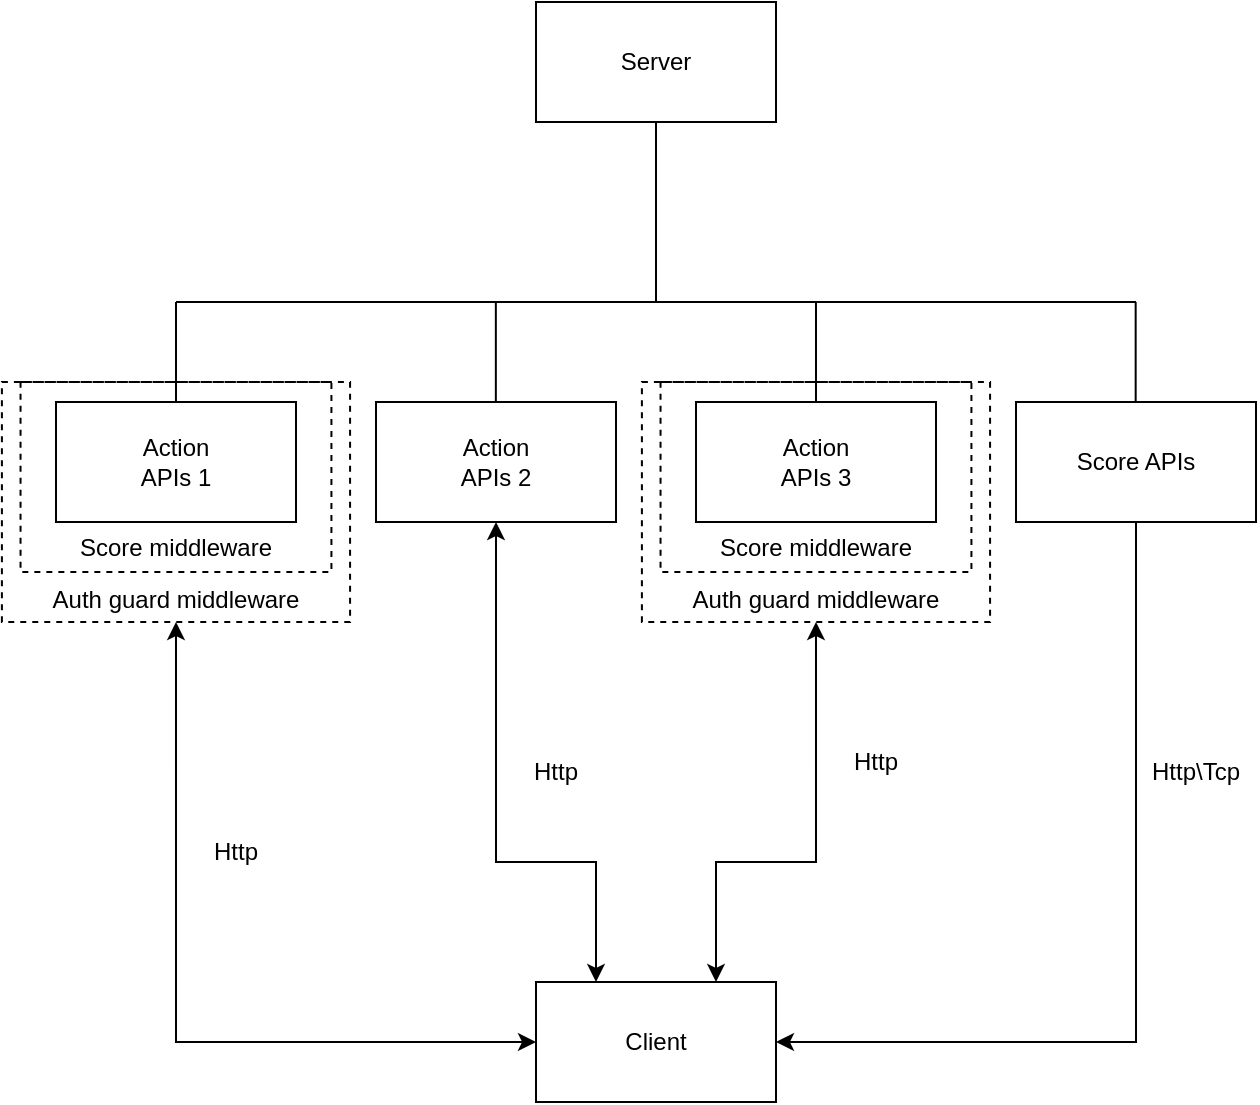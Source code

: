 <mxfile version="24.7.6">
  <diagram name="Page-1" id="BcokWDm1SxSqPGRh3ERR">
    <mxGraphModel dx="1320" dy="737" grid="1" gridSize="10" guides="1" tooltips="1" connect="1" arrows="1" fold="1" page="1" pageScale="1" pageWidth="850" pageHeight="1100" math="0" shadow="0">
      <root>
        <mxCell id="0" />
        <mxCell id="1" parent="0" />
        <mxCell id="Lp1mQBAHOF8rPBTYrX3S-23" value="" style="rounded=0;whiteSpace=wrap;html=1;" vertex="1" parent="1">
          <mxGeometry x="320" y="170" width="120" height="60" as="geometry" />
        </mxCell>
        <mxCell id="Lp1mQBAHOF8rPBTYrX3S-24" value="Server" style="text;html=1;align=center;verticalAlign=middle;whiteSpace=wrap;rounded=0;" vertex="1" parent="1">
          <mxGeometry x="350" y="185" width="60" height="30" as="geometry" />
        </mxCell>
        <mxCell id="Lp1mQBAHOF8rPBTYrX3S-25" value="" style="endArrow=none;html=1;rounded=0;exitX=0.5;exitY=1;exitDx=0;exitDy=0;endFill=0;" edge="1" parent="1" source="Lp1mQBAHOF8rPBTYrX3S-23">
          <mxGeometry width="50" height="50" relative="1" as="geometry">
            <mxPoint x="380" y="410" as="sourcePoint" />
            <mxPoint x="380" y="320" as="targetPoint" />
          </mxGeometry>
        </mxCell>
        <mxCell id="Lp1mQBAHOF8rPBTYrX3S-26" value="" style="endArrow=none;html=1;rounded=0;" edge="1" parent="1">
          <mxGeometry width="50" height="50" relative="1" as="geometry">
            <mxPoint x="140" y="320" as="sourcePoint" />
            <mxPoint x="620" y="320" as="targetPoint" />
          </mxGeometry>
        </mxCell>
        <mxCell id="Lp1mQBAHOF8rPBTYrX3S-27" value="" style="endArrow=none;html=1;rounded=0;" edge="1" parent="1">
          <mxGeometry width="50" height="50" relative="1" as="geometry">
            <mxPoint x="140" y="370" as="sourcePoint" />
            <mxPoint x="140" y="320" as="targetPoint" />
          </mxGeometry>
        </mxCell>
        <mxCell id="Lp1mQBAHOF8rPBTYrX3S-28" value="" style="endArrow=none;html=1;rounded=0;" edge="1" parent="1">
          <mxGeometry width="50" height="50" relative="1" as="geometry">
            <mxPoint x="299.92" y="370" as="sourcePoint" />
            <mxPoint x="299.92" y="320" as="targetPoint" />
          </mxGeometry>
        </mxCell>
        <mxCell id="Lp1mQBAHOF8rPBTYrX3S-29" value="" style="endArrow=none;html=1;rounded=0;" edge="1" parent="1">
          <mxGeometry width="50" height="50" relative="1" as="geometry">
            <mxPoint x="460" y="370" as="sourcePoint" />
            <mxPoint x="460" y="320" as="targetPoint" />
          </mxGeometry>
        </mxCell>
        <mxCell id="Lp1mQBAHOF8rPBTYrX3S-30" value="" style="rounded=0;whiteSpace=wrap;html=1;" vertex="1" parent="1">
          <mxGeometry x="80" y="370" width="120" height="60" as="geometry" />
        </mxCell>
        <mxCell id="Lp1mQBAHOF8rPBTYrX3S-31" value="Action APIs 1" style="text;html=1;align=center;verticalAlign=middle;whiteSpace=wrap;rounded=0;" vertex="1" parent="1">
          <mxGeometry x="110" y="385" width="60" height="30" as="geometry" />
        </mxCell>
        <mxCell id="Lp1mQBAHOF8rPBTYrX3S-32" value="" style="rounded=0;whiteSpace=wrap;html=1;" vertex="1" parent="1">
          <mxGeometry x="240" y="370" width="120" height="60" as="geometry" />
        </mxCell>
        <mxCell id="Lp1mQBAHOF8rPBTYrX3S-33" value="Action APIs 2" style="text;html=1;align=center;verticalAlign=middle;whiteSpace=wrap;rounded=0;" vertex="1" parent="1">
          <mxGeometry x="270" y="385" width="60" height="30" as="geometry" />
        </mxCell>
        <mxCell id="Lp1mQBAHOF8rPBTYrX3S-34" value="" style="rounded=0;whiteSpace=wrap;html=1;" vertex="1" parent="1">
          <mxGeometry x="400" y="370" width="120" height="60" as="geometry" />
        </mxCell>
        <mxCell id="Lp1mQBAHOF8rPBTYrX3S-35" value="Action APIs 3" style="text;html=1;align=center;verticalAlign=middle;whiteSpace=wrap;rounded=0;" vertex="1" parent="1">
          <mxGeometry x="430" y="385" width="60" height="30" as="geometry" />
        </mxCell>
        <mxCell id="Lp1mQBAHOF8rPBTYrX3S-37" value="" style="endArrow=none;html=1;rounded=0;" edge="1" parent="1">
          <mxGeometry width="50" height="50" relative="1" as="geometry">
            <mxPoint x="619.83" y="370" as="sourcePoint" />
            <mxPoint x="619.83" y="320" as="targetPoint" />
          </mxGeometry>
        </mxCell>
        <mxCell id="Lp1mQBAHOF8rPBTYrX3S-38" value="" style="rounded=0;whiteSpace=wrap;html=1;" vertex="1" parent="1">
          <mxGeometry x="560" y="370" width="120" height="60" as="geometry" />
        </mxCell>
        <mxCell id="Lp1mQBAHOF8rPBTYrX3S-39" value="Score APIs" style="text;html=1;align=center;verticalAlign=middle;whiteSpace=wrap;rounded=0;" vertex="1" parent="1">
          <mxGeometry x="585" y="387.5" width="70" height="25" as="geometry" />
        </mxCell>
        <mxCell id="Lp1mQBAHOF8rPBTYrX3S-40" value="" style="rounded=0;whiteSpace=wrap;html=1;dashed=1;fillColor=none;" vertex="1" parent="1">
          <mxGeometry x="62.27" y="360" width="155.45" height="95" as="geometry" />
        </mxCell>
        <mxCell id="Lp1mQBAHOF8rPBTYrX3S-42" value="Score middleware" style="text;html=1;align=center;verticalAlign=middle;whiteSpace=wrap;rounded=0;" vertex="1" parent="1">
          <mxGeometry x="90" y="435" width="100" height="15" as="geometry" />
        </mxCell>
        <mxCell id="Lp1mQBAHOF8rPBTYrX3S-44" value="" style="rounded=0;whiteSpace=wrap;html=1;dashed=1;fillColor=none;" vertex="1" parent="1">
          <mxGeometry x="382.27" y="360" width="155.45" height="95" as="geometry" />
        </mxCell>
        <mxCell id="Lp1mQBAHOF8rPBTYrX3S-45" value="Score middleware" style="text;html=1;align=center;verticalAlign=middle;whiteSpace=wrap;rounded=0;" vertex="1" parent="1">
          <mxGeometry x="410" y="435" width="100" height="15" as="geometry" />
        </mxCell>
        <mxCell id="Lp1mQBAHOF8rPBTYrX3S-47" value="" style="rounded=0;whiteSpace=wrap;html=1;dashed=1;fillColor=none;" vertex="1" parent="1">
          <mxGeometry x="52.95" y="360" width="174.09" height="120" as="geometry" />
        </mxCell>
        <mxCell id="Lp1mQBAHOF8rPBTYrX3S-48" value="Auth guard middleware" style="text;html=1;align=center;verticalAlign=middle;whiteSpace=wrap;rounded=0;" vertex="1" parent="1">
          <mxGeometry x="75" y="465" width="130" height="8" as="geometry" />
        </mxCell>
        <mxCell id="Lp1mQBAHOF8rPBTYrX3S-49" value="" style="rounded=0;whiteSpace=wrap;html=1;dashed=1;fillColor=none;" vertex="1" parent="1">
          <mxGeometry x="372.95" y="360" width="174.09" height="120" as="geometry" />
        </mxCell>
        <mxCell id="Lp1mQBAHOF8rPBTYrX3S-50" value="Auth guard middleware" style="text;html=1;align=center;verticalAlign=middle;whiteSpace=wrap;rounded=0;" vertex="1" parent="1">
          <mxGeometry x="395" y="465" width="130" height="8" as="geometry" />
        </mxCell>
        <mxCell id="Lp1mQBAHOF8rPBTYrX3S-51" value="" style="rounded=0;whiteSpace=wrap;html=1;" vertex="1" parent="1">
          <mxGeometry x="320" y="660" width="120" height="60" as="geometry" />
        </mxCell>
        <mxCell id="Lp1mQBAHOF8rPBTYrX3S-52" value="Client" style="text;html=1;align=center;verticalAlign=middle;whiteSpace=wrap;rounded=0;" vertex="1" parent="1">
          <mxGeometry x="350" y="675" width="60" height="30" as="geometry" />
        </mxCell>
        <mxCell id="Lp1mQBAHOF8rPBTYrX3S-54" value="" style="endArrow=classic;html=1;rounded=0;entryX=0.5;entryY=1;entryDx=0;entryDy=0;exitX=0;exitY=0.5;exitDx=0;exitDy=0;startArrow=classic;startFill=1;" edge="1" parent="1" source="Lp1mQBAHOF8rPBTYrX3S-51" target="Lp1mQBAHOF8rPBTYrX3S-47">
          <mxGeometry width="50" height="50" relative="1" as="geometry">
            <mxPoint x="390" y="680" as="sourcePoint" />
            <mxPoint x="440" y="630" as="targetPoint" />
            <Array as="points">
              <mxPoint x="140" y="690" />
              <mxPoint x="140" y="610" />
            </Array>
          </mxGeometry>
        </mxCell>
        <mxCell id="Lp1mQBAHOF8rPBTYrX3S-55" value="" style="endArrow=classic;html=1;rounded=0;exitX=0.25;exitY=0;exitDx=0;exitDy=0;entryX=0.5;entryY=1;entryDx=0;entryDy=0;startArrow=classic;startFill=1;" edge="1" parent="1" source="Lp1mQBAHOF8rPBTYrX3S-51" target="Lp1mQBAHOF8rPBTYrX3S-32">
          <mxGeometry width="50" height="50" relative="1" as="geometry">
            <mxPoint x="410" y="620" as="sourcePoint" />
            <mxPoint x="460" y="570" as="targetPoint" />
            <Array as="points">
              <mxPoint x="350" y="600" />
              <mxPoint x="300" y="600" />
            </Array>
          </mxGeometry>
        </mxCell>
        <mxCell id="Lp1mQBAHOF8rPBTYrX3S-56" value="" style="endArrow=classic;html=1;rounded=0;exitX=0.75;exitY=0;exitDx=0;exitDy=0;entryX=0.5;entryY=1;entryDx=0;entryDy=0;startArrow=classic;startFill=1;" edge="1" parent="1" source="Lp1mQBAHOF8rPBTYrX3S-51" target="Lp1mQBAHOF8rPBTYrX3S-49">
          <mxGeometry width="50" height="50" relative="1" as="geometry">
            <mxPoint x="410" y="620" as="sourcePoint" />
            <mxPoint x="460" y="570" as="targetPoint" />
            <Array as="points">
              <mxPoint x="410" y="600" />
              <mxPoint x="460" y="600" />
            </Array>
          </mxGeometry>
        </mxCell>
        <mxCell id="Lp1mQBAHOF8rPBTYrX3S-57" value="" style="endArrow=classic;html=1;rounded=0;exitX=0.5;exitY=1;exitDx=0;exitDy=0;entryX=1;entryY=0.5;entryDx=0;entryDy=0;" edge="1" parent="1" source="Lp1mQBAHOF8rPBTYrX3S-38" target="Lp1mQBAHOF8rPBTYrX3S-51">
          <mxGeometry width="50" height="50" relative="1" as="geometry">
            <mxPoint x="390" y="580" as="sourcePoint" />
            <mxPoint x="440" y="530" as="targetPoint" />
            <Array as="points">
              <mxPoint x="620" y="690" />
            </Array>
          </mxGeometry>
        </mxCell>
        <mxCell id="Lp1mQBAHOF8rPBTYrX3S-58" value="Http" style="text;html=1;align=center;verticalAlign=middle;whiteSpace=wrap;rounded=0;" vertex="1" parent="1">
          <mxGeometry x="140" y="580" width="60" height="30" as="geometry" />
        </mxCell>
        <mxCell id="Lp1mQBAHOF8rPBTYrX3S-59" value="Http" style="text;html=1;align=center;verticalAlign=middle;whiteSpace=wrap;rounded=0;" vertex="1" parent="1">
          <mxGeometry x="300" y="540" width="60" height="30" as="geometry" />
        </mxCell>
        <mxCell id="Lp1mQBAHOF8rPBTYrX3S-60" value="Http" style="text;html=1;align=center;verticalAlign=middle;whiteSpace=wrap;rounded=0;" vertex="1" parent="1">
          <mxGeometry x="460" y="535" width="60" height="30" as="geometry" />
        </mxCell>
        <mxCell id="Lp1mQBAHOF8rPBTYrX3S-61" value="Http\Tcp" style="text;html=1;align=center;verticalAlign=middle;whiteSpace=wrap;rounded=0;" vertex="1" parent="1">
          <mxGeometry x="620" y="540" width="60" height="30" as="geometry" />
        </mxCell>
      </root>
    </mxGraphModel>
  </diagram>
</mxfile>
